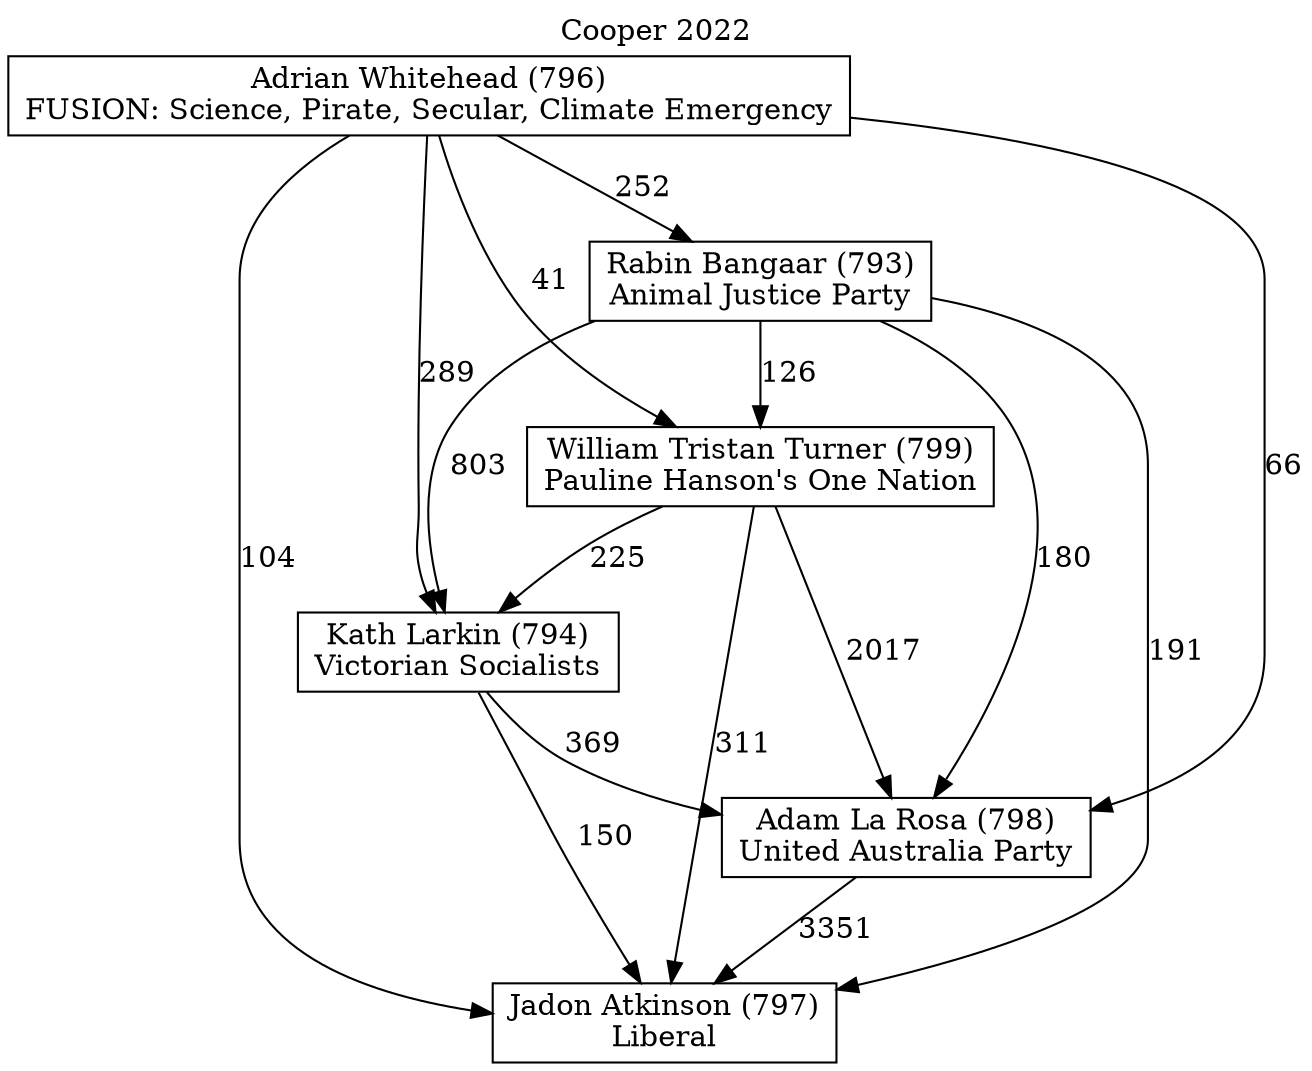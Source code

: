 // House preference flow
digraph "Jadon Atkinson (797)_Cooper_2022" {
	graph [label="Cooper 2022" labelloc=t mclimit=10]
	node [shape=box]
	"Jadon Atkinson (797)" [label="Jadon Atkinson (797)
Liberal"]
	"Adam La Rosa (798)" [label="Adam La Rosa (798)
United Australia Party"]
	"Kath Larkin (794)" [label="Kath Larkin (794)
Victorian Socialists"]
	"William Tristan Turner (799)" [label="William Tristan Turner (799)
Pauline Hanson's One Nation"]
	"Rabin Bangaar (793)" [label="Rabin Bangaar (793)
Animal Justice Party"]
	"Adrian Whitehead (796)" [label="Adrian Whitehead (796)
FUSION: Science, Pirate, Secular, Climate Emergency"]
	"Adam La Rosa (798)" -> "Jadon Atkinson (797)" [label=3351]
	"Kath Larkin (794)" -> "Adam La Rosa (798)" [label=369]
	"William Tristan Turner (799)" -> "Kath Larkin (794)" [label=225]
	"Rabin Bangaar (793)" -> "William Tristan Turner (799)" [label=126]
	"Adrian Whitehead (796)" -> "Rabin Bangaar (793)" [label=252]
	"Kath Larkin (794)" -> "Jadon Atkinson (797)" [label=150]
	"William Tristan Turner (799)" -> "Jadon Atkinson (797)" [label=311]
	"Rabin Bangaar (793)" -> "Jadon Atkinson (797)" [label=191]
	"Adrian Whitehead (796)" -> "Jadon Atkinson (797)" [label=104]
	"Adrian Whitehead (796)" -> "William Tristan Turner (799)" [label=41]
	"Rabin Bangaar (793)" -> "Kath Larkin (794)" [label=803]
	"Adrian Whitehead (796)" -> "Kath Larkin (794)" [label=289]
	"William Tristan Turner (799)" -> "Adam La Rosa (798)" [label=2017]
	"Rabin Bangaar (793)" -> "Adam La Rosa (798)" [label=180]
	"Adrian Whitehead (796)" -> "Adam La Rosa (798)" [label=66]
}
